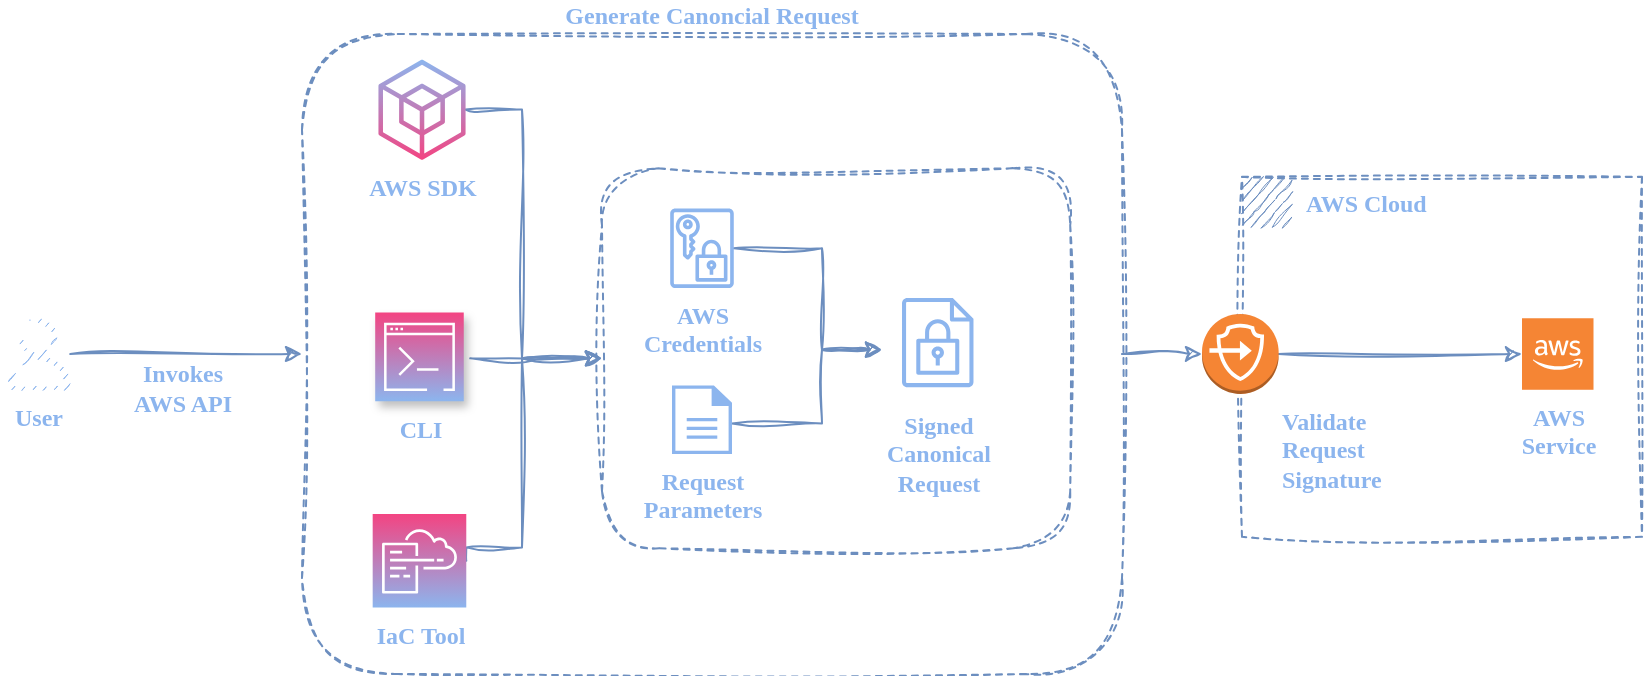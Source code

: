 <mxfile version="21.2.8" type="device" pages="2">
  <diagram id="P2roQQ4Z8uFhgxpEA7Dc" name="Page-1">
    <mxGraphModel dx="1038" dy="608" grid="1" gridSize="10" guides="1" tooltips="1" connect="1" arrows="1" fold="1" page="1" pageScale="1" pageWidth="850" pageHeight="1100" math="0" shadow="0">
      <root>
        <mxCell id="0" />
        <mxCell id="1" parent="0" />
        <mxCell id="TW6FKX5Xv9ZzFJC3Ceqp-14" style="edgeStyle=orthogonalEdgeStyle;rounded=0;orthogonalLoop=1;jettySize=auto;html=1;entryX=0;entryY=0.5;entryDx=0;entryDy=0;entryPerimeter=0;sketch=1;curveFitting=1;jiggle=2;fillColor=#dae8fc;strokeColor=#6c8ebf;" parent="1" source="ldihhb07NF6keeZf5SFv-14" target="ldihhb07NF6keeZf5SFv-16" edge="1">
          <mxGeometry relative="1" as="geometry" />
        </mxCell>
        <mxCell id="ldihhb07NF6keeZf5SFv-14" value="&lt;font color=&quot;#8cb5ee&quot;&gt;&lt;b&gt;Generate Canoncial Request&lt;/b&gt;&lt;/font&gt;" style="rounded=1;whiteSpace=wrap;html=1;fillColor=none;strokeColor=#6c8ebf;sketch=1;curveFitting=1;jiggle=2;verticalAlign=bottom;fontFamily=Verdana;dashed=1;labelPosition=center;verticalLabelPosition=top;align=center;" parent="1" vertex="1">
          <mxGeometry x="160" y="80" width="410" height="320" as="geometry" />
        </mxCell>
        <mxCell id="ldihhb07NF6keeZf5SFv-10" value="" style="rounded=1;whiteSpace=wrap;html=1;fillColor=none;dashed=1;strokeColor=#6c8ebf;sketch=1;curveFitting=1;jiggle=2;" parent="1" vertex="1">
          <mxGeometry x="310" y="147.15" width="234.1" height="190" as="geometry" />
        </mxCell>
        <mxCell id="TW6FKX5Xv9ZzFJC3Ceqp-8" style="edgeStyle=orthogonalEdgeStyle;rounded=0;orthogonalLoop=1;jettySize=auto;html=1;entryX=0;entryY=0.5;entryDx=0;entryDy=0;sketch=1;curveFitting=1;jiggle=2;fillColor=#dae8fc;strokeColor=#6c8ebf;" parent="1" source="Ro5z9y-FDL-VQz8w_BYz-1" target="ldihhb07NF6keeZf5SFv-10" edge="1">
          <mxGeometry relative="1" as="geometry">
            <Array as="points">
              <mxPoint x="270" y="117.72" />
              <mxPoint x="270" y="241.72" />
            </Array>
          </mxGeometry>
        </mxCell>
        <mxCell id="Ro5z9y-FDL-VQz8w_BYz-1" value="&lt;b&gt;&lt;font color=&quot;#8cb5ee&quot;&gt;AWS SDK&lt;/font&gt;&lt;/b&gt;" style="sketch=0;outlineConnect=0;fillColor=#8CB5EE;strokeColor=#b85450;dashed=0;verticalLabelPosition=bottom;verticalAlign=top;align=center;html=1;fontSize=12;fontStyle=0;aspect=fixed;pointerEvents=1;shape=mxgraph.aws4.external_sdk;fontFamily=Verdana;gradientColor=#F34482;" parent="1" vertex="1">
          <mxGeometry x="198.21" y="92.85" width="43.59" height="50" as="geometry" />
        </mxCell>
        <mxCell id="TW6FKX5Xv9ZzFJC3Ceqp-10" style="edgeStyle=orthogonalEdgeStyle;rounded=0;orthogonalLoop=1;jettySize=auto;html=1;entryX=0;entryY=0.5;entryDx=0;entryDy=0;sketch=1;curveFitting=1;jiggle=2;fillColor=#dae8fc;strokeColor=#6c8ebf;" parent="1" target="ldihhb07NF6keeZf5SFv-10" edge="1">
          <mxGeometry relative="1" as="geometry">
            <mxPoint x="244.1" y="242.15" as="sourcePoint" />
          </mxGeometry>
        </mxCell>
        <mxCell id="TW6FKX5Xv9ZzFJC3Ceqp-9" style="edgeStyle=orthogonalEdgeStyle;rounded=0;orthogonalLoop=1;jettySize=auto;html=1;exitX=1;exitY=0.5;exitDx=0;exitDy=0;exitPerimeter=0;entryX=0;entryY=0.5;entryDx=0;entryDy=0;sketch=1;curveFitting=1;jiggle=2;fillColor=#dae8fc;strokeColor=#6c8ebf;" parent="1" source="Ro5z9y-FDL-VQz8w_BYz-6" target="ldihhb07NF6keeZf5SFv-10" edge="1">
          <mxGeometry relative="1" as="geometry">
            <Array as="points">
              <mxPoint x="270" y="336.72" />
              <mxPoint x="270" y="241.72" />
            </Array>
          </mxGeometry>
        </mxCell>
        <mxCell id="Ro5z9y-FDL-VQz8w_BYz-6" value="&lt;font color=&quot;#8cb5ee&quot;&gt;&lt;b&gt;IaC Tool&lt;/b&gt;&lt;/font&gt;" style="sketch=0;points=[[0,0,0],[0.25,0,0],[0.5,0,0],[0.75,0,0],[1,0,0],[0,1,0],[0.25,1,0],[0.5,1,0],[0.75,1,0],[1,1,0],[0,0.25,0],[0,0.5,0],[0,0.75,0],[1,0.25,0],[1,0.5,0],[1,0.75,0]];points=[[0,0,0],[0.25,0,0],[0.5,0,0],[0.75,0,0],[1,0,0],[0,1,0],[0.25,1,0],[0.5,1,0],[0.75,1,0],[1,1,0],[0,0.25,0],[0,0.5,0],[0,0.75,0],[1,0.25,0],[1,0.5,0],[1,0.75,0]];outlineConnect=0;fontColor=#232F3E;gradientColor=#F34482;gradientDirection=north;fillColor=#8CB5EE;strokeColor=#ffffff;dashed=0;verticalLabelPosition=bottom;verticalAlign=top;align=center;html=1;fontSize=12;fontStyle=0;aspect=fixed;shape=mxgraph.aws4.resourceIcon;resIcon=mxgraph.aws4.cloudformation;fontFamily=Verdana;" parent="1" vertex="1">
          <mxGeometry x="195.34" y="320" width="46.8" height="46.8" as="geometry" />
        </mxCell>
        <mxCell id="TW6FKX5Xv9ZzFJC3Ceqp-13" style="edgeStyle=orthogonalEdgeStyle;rounded=0;orthogonalLoop=1;jettySize=auto;html=1;sketch=1;curveFitting=1;jiggle=2;fillColor=#dae8fc;strokeColor=#6c8ebf;" parent="1" source="Ro5z9y-FDL-VQz8w_BYz-7" target="ldihhb07NF6keeZf5SFv-11" edge="1">
          <mxGeometry relative="1" as="geometry">
            <Array as="points">
              <mxPoint x="420" y="274.72" />
              <mxPoint x="420" y="237.72" />
            </Array>
          </mxGeometry>
        </mxCell>
        <mxCell id="Ro5z9y-FDL-VQz8w_BYz-7" value="&lt;b&gt;&lt;font color=&quot;#8cb5ee&quot;&gt;Request&lt;br&gt;Parameters&lt;/font&gt;&lt;/b&gt;" style="sketch=0;pointerEvents=1;shadow=0;dashed=0;html=1;strokeColor=none;fillColor=#8CB5EE;labelPosition=center;verticalLabelPosition=bottom;verticalAlign=top;outlineConnect=0;align=center;shape=mxgraph.office.concepts.document;fontFamily=Verdana;" parent="1" vertex="1">
          <mxGeometry x="345" y="255.72" width="30" height="34.28" as="geometry" />
        </mxCell>
        <mxCell id="TW6FKX5Xv9ZzFJC3Ceqp-7" value="" style="edgeStyle=orthogonalEdgeStyle;rounded=0;orthogonalLoop=1;jettySize=auto;html=1;sketch=1;curveFitting=1;jiggle=2;fontFamily=Verdana;labelPosition=center;verticalLabelPosition=bottom;align=center;verticalAlign=top;fillColor=#dae8fc;strokeColor=#6c8ebf;labelBackgroundColor=none;" parent="1" source="ldihhb07NF6keeZf5SFv-1" target="ldihhb07NF6keeZf5SFv-14" edge="1">
          <mxGeometry x="-0.044" y="-3" relative="1" as="geometry">
            <mxPoint y="1" as="offset" />
          </mxGeometry>
        </mxCell>
        <mxCell id="ldihhb07NF6keeZf5SFv-1" value="&lt;font color=&quot;#8cb5ee&quot;&gt;&lt;b&gt;User&lt;/b&gt;&lt;/font&gt;" style="sketch=1;outlineConnect=0;fillColor=#8CB5EE;strokeColor=#6c8ebf;dashed=0;verticalLabelPosition=bottom;verticalAlign=top;align=center;html=1;fontSize=12;fontStyle=0;aspect=fixed;pointerEvents=1;shape=mxgraph.aws4.user;curveFitting=1;jiggle=2;fontFamily=Verdana;" parent="1" vertex="1">
          <mxGeometry x="10" y="222.13" width="35.75" height="35.75" as="geometry" />
        </mxCell>
        <mxCell id="TW6FKX5Xv9ZzFJC3Ceqp-11" style="edgeStyle=orthogonalEdgeStyle;rounded=0;orthogonalLoop=1;jettySize=auto;html=1;sketch=1;curveFitting=1;jiggle=2;fillColor=#dae8fc;strokeColor=#6c8ebf;" parent="1" source="ldihhb07NF6keeZf5SFv-7" target="ldihhb07NF6keeZf5SFv-11" edge="1">
          <mxGeometry relative="1" as="geometry">
            <Array as="points">
              <mxPoint x="420" y="187" />
              <mxPoint x="420" y="238" />
            </Array>
          </mxGeometry>
        </mxCell>
        <mxCell id="ldihhb07NF6keeZf5SFv-7" value="&lt;b&gt;&lt;font color=&quot;#8cb5ee&quot;&gt;AWS&lt;br&gt;Credentials&lt;/font&gt;&lt;/b&gt;" style="sketch=0;outlineConnect=0;fontColor=#232F3E;gradientColor=none;fillColor=#8CB5EE;strokeColor=none;dashed=0;verticalLabelPosition=bottom;verticalAlign=top;align=center;html=1;fontSize=12;fontStyle=0;aspect=fixed;pointerEvents=1;shape=mxgraph.aws4.data_encryption_key;fontFamily=Verdana;" parent="1" vertex="1">
          <mxGeometry x="344.1" y="167.15" width="31.79" height="40" as="geometry" />
        </mxCell>
        <mxCell id="ldihhb07NF6keeZf5SFv-11" value="&lt;b&gt;&lt;font color=&quot;#8cb5ee&quot;&gt;Signed&lt;br&gt;Canonical&lt;br&gt;Request&lt;/font&gt;&lt;/b&gt;" style="sketch=0;outlineConnect=0;fontColor=#232F3E;gradientColor=none;strokeColor=#8CB5EE;fillColor=none;dashed=0;verticalLabelPosition=bottom;verticalAlign=top;align=center;html=1;fontSize=12;fontStyle=0;aspect=fixed;shape=mxgraph.aws4.resourceIcon;resIcon=mxgraph.aws4.encrypted_data;fontFamily=Verdana;" parent="1" vertex="1">
          <mxGeometry x="450" y="206.4" width="55.75" height="55.75" as="geometry" />
        </mxCell>
        <mxCell id="ldihhb07NF6keeZf5SFv-15" value="&lt;font color=&quot;#8cb5ee&quot;&gt;&lt;b&gt;AWS Cloud&lt;/b&gt;&lt;/font&gt;" style="sketch=1;outlineConnect=0;html=1;whiteSpace=wrap;fontSize=12;fontStyle=0;shape=mxgraph.aws4.group;grIcon=mxgraph.aws4.group_aws_cloud;strokeColor=#6c8ebf;fillColor=none;verticalAlign=top;align=left;spacingLeft=30;dashed=1;curveFitting=1;jiggle=2;fontFamily=Verdana;" parent="1" vertex="1">
          <mxGeometry x="630" y="151.43" width="200" height="180" as="geometry" />
        </mxCell>
        <mxCell id="TW6FKX5Xv9ZzFJC3Ceqp-2" value="" style="edgeStyle=orthogonalEdgeStyle;rounded=0;orthogonalLoop=1;jettySize=auto;html=1;exitX=1;exitY=0.5;exitDx=0;exitDy=0;exitPerimeter=0;sketch=1;curveFitting=1;jiggle=2;fillColor=#dae8fc;strokeColor=#6c8ebf;" parent="1" source="ldihhb07NF6keeZf5SFv-16" target="TW6FKX5Xv9ZzFJC3Ceqp-1" edge="1">
          <mxGeometry relative="1" as="geometry" />
        </mxCell>
        <mxCell id="ldihhb07NF6keeZf5SFv-16" value="&lt;font color=&quot;#8cb5ee&quot;&gt;&lt;b&gt;Validate&lt;br&gt;Request&lt;br&gt;Signature&lt;/b&gt;&lt;/font&gt;" style="outlineConnect=0;dashed=0;verticalLabelPosition=bottom;verticalAlign=top;align=left;html=1;shape=mxgraph.aws3.endpoints;fillColor=#F58534;gradientColor=none;labelPosition=right;fontFamily=Verdana;" parent="1" vertex="1">
          <mxGeometry x="610" y="220" width="38.33" height="40" as="geometry" />
        </mxCell>
        <mxCell id="TW6FKX5Xv9ZzFJC3Ceqp-1" value="&lt;b&gt;&lt;font color=&quot;#8cb5ee&quot;&gt;AWS&lt;br&gt;Service&lt;/font&gt;&lt;/b&gt;" style="outlineConnect=0;dashed=0;verticalLabelPosition=bottom;verticalAlign=top;align=center;html=1;shape=mxgraph.aws3.cloud_2;fillColor=#F58534;gradientColor=none;fontFamily=Verdana;" parent="1" vertex="1">
          <mxGeometry x="770" y="222.13" width="35.75" height="35.75" as="geometry" />
        </mxCell>
        <mxCell id="ZYFPah5EgF5g-T7eSAxl-1" value="&lt;b&gt;Invokes&lt;br&gt;AWS API&lt;/b&gt;" style="text;html=1;align=center;verticalAlign=middle;resizable=0;points=[];autosize=1;strokeColor=none;fillColor=none;fontFamily=Verdana;fontColor=#8CB5EE;" parent="1" vertex="1">
          <mxGeometry x="60" y="237.15" width="80" height="40" as="geometry" />
        </mxCell>
        <mxCell id="ZYFPah5EgF5g-T7eSAxl-4" value="&lt;b&gt;&lt;font color=&quot;#8cb5ee&quot;&gt;CLI&lt;/font&gt;&lt;/b&gt;" style="sketch=0;points=[[0,0,0],[0.25,0,0],[0.5,0,0],[0.75,0,0],[1,0,0],[0,1,0],[0.25,1,0],[0.5,1,0],[0.75,1,0],[1,1,0],[0,0.25,0],[0,0.5,0],[0,0.75,0],[1,0.25,0],[1,0.5,0],[1,0.75,0]];points=[[0,0,0],[0.25,0,0],[0.5,0,0],[0.75,0,0],[1,0,0],[0,1,0],[0.25,1,0],[0.5,1,0],[0.75,1,0],[1,1,0],[0,0.25,0],[0,0.5,0],[0,0.75,0],[1,0.25,0],[1,0.5,0],[1,0.75,0]];outlineConnect=0;fontColor=#232F3E;gradientColor=#F34482;gradientDirection=north;fillColor=#8CB5EE;strokeColor=#ffffff;dashed=0;verticalLabelPosition=bottom;verticalAlign=top;align=center;html=1;fontSize=12;fontStyle=0;aspect=fixed;shape=mxgraph.aws4.resourceIcon;resIcon=mxgraph.aws4.command_line_interface;shadow=1;labelBackgroundColor=none;fontFamily=Verdana;" parent="1" vertex="1">
          <mxGeometry x="196.6" y="219.29" width="44.28" height="44.28" as="geometry" />
        </mxCell>
      </root>
    </mxGraphModel>
  </diagram>
  <diagram id="wt9jBZ7fw4YKMHmINseS" name="Page-2">
    <mxGraphModel dx="694" dy="425" grid="1" gridSize="10" guides="1" tooltips="1" connect="1" arrows="1" fold="1" page="1" pageScale="1" pageWidth="850" pageHeight="1100" math="0" shadow="0">
      <root>
        <mxCell id="0" />
        <mxCell id="1" parent="0" />
      </root>
    </mxGraphModel>
  </diagram>
</mxfile>
